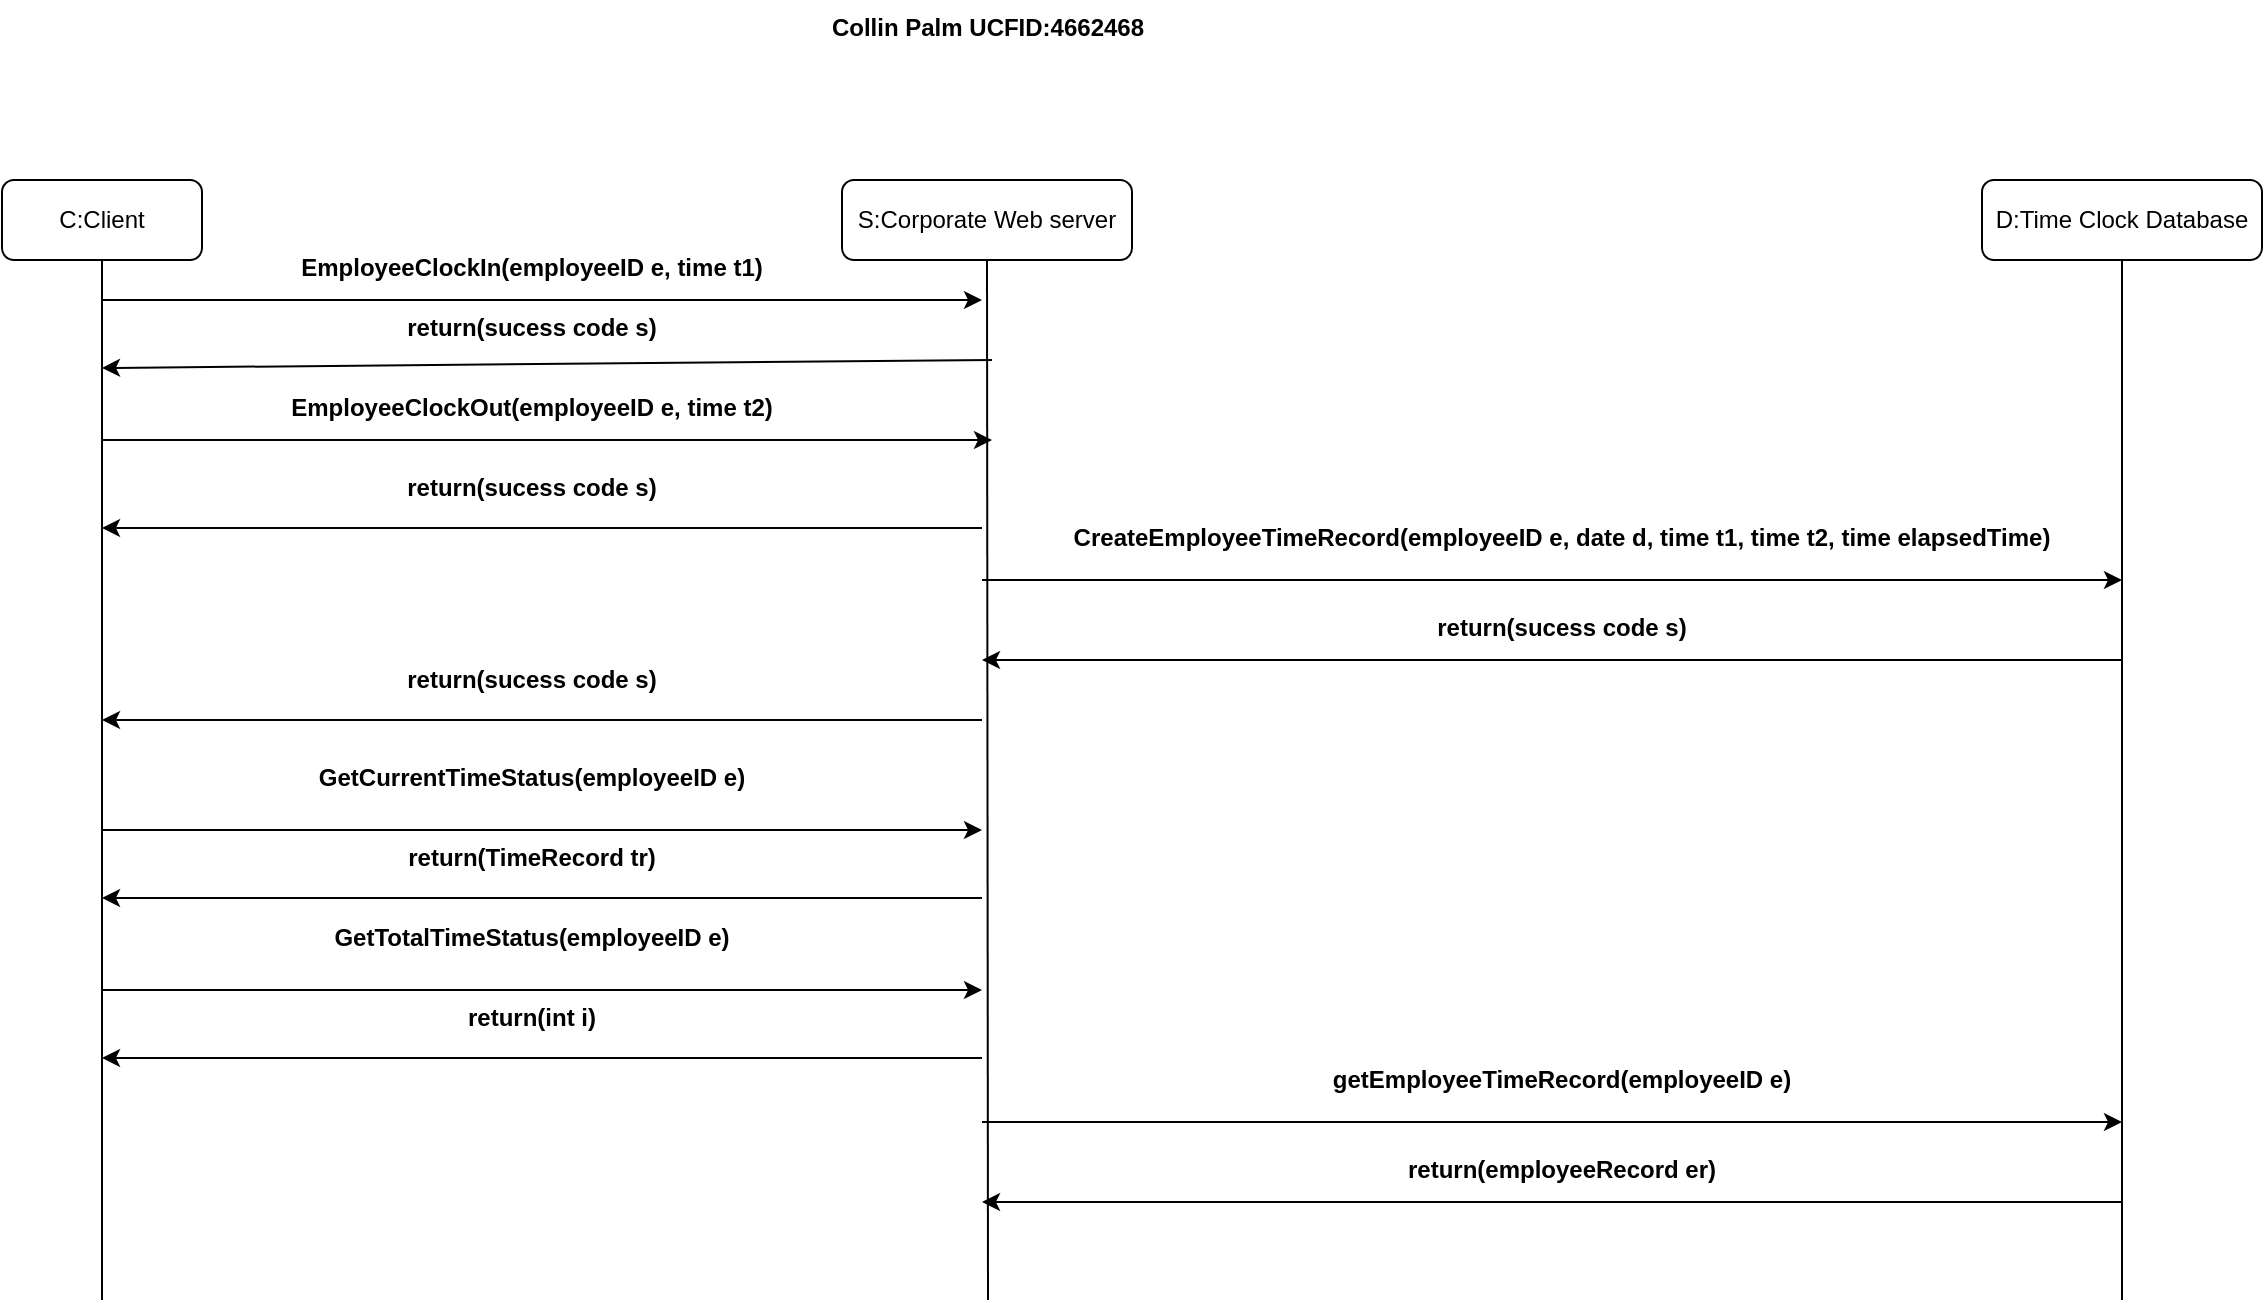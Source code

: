 <mxfile version="20.3.3" type="github">
  <diagram id="CslgPmcmwdVkwZHx8b5c" name="Page-1">
    <mxGraphModel dx="1422" dy="780" grid="1" gridSize="10" guides="1" tooltips="1" connect="1" arrows="1" fold="1" page="1" pageScale="1" pageWidth="850" pageHeight="1100" math="0" shadow="0">
      <root>
        <mxCell id="0" />
        <mxCell id="1" parent="0" />
        <mxCell id="hbxsilxib6MLBgu_tOjK-1" value="C:Client" style="rounded=1;whiteSpace=wrap;html=1;" vertex="1" parent="1">
          <mxGeometry x="100" y="120" width="100" height="40" as="geometry" />
        </mxCell>
        <mxCell id="hbxsilxib6MLBgu_tOjK-2" value="S:Corporate Web server" style="rounded=1;whiteSpace=wrap;html=1;" vertex="1" parent="1">
          <mxGeometry x="520" y="120" width="145" height="40" as="geometry" />
        </mxCell>
        <mxCell id="hbxsilxib6MLBgu_tOjK-3" value="D:Time Clock Database" style="rounded=1;whiteSpace=wrap;html=1;" vertex="1" parent="1">
          <mxGeometry x="1090" y="120" width="140" height="40" as="geometry" />
        </mxCell>
        <mxCell id="hbxsilxib6MLBgu_tOjK-4" value="" style="endArrow=none;html=1;rounded=0;entryX=0.5;entryY=1;entryDx=0;entryDy=0;" edge="1" parent="1" target="hbxsilxib6MLBgu_tOjK-1">
          <mxGeometry width="50" height="50" relative="1" as="geometry">
            <mxPoint x="150" y="680" as="sourcePoint" />
            <mxPoint x="450" y="370" as="targetPoint" />
          </mxGeometry>
        </mxCell>
        <mxCell id="hbxsilxib6MLBgu_tOjK-5" value="" style="endArrow=none;html=1;rounded=0;entryX=0.5;entryY=1;entryDx=0;entryDy=0;" edge="1" parent="1" target="hbxsilxib6MLBgu_tOjK-2">
          <mxGeometry width="50" height="50" relative="1" as="geometry">
            <mxPoint x="593" y="680" as="sourcePoint" />
            <mxPoint x="610" y="200" as="targetPoint" />
          </mxGeometry>
        </mxCell>
        <mxCell id="hbxsilxib6MLBgu_tOjK-6" value="" style="endArrow=none;html=1;rounded=0;entryX=0.5;entryY=1;entryDx=0;entryDy=0;" edge="1" parent="1" target="hbxsilxib6MLBgu_tOjK-3">
          <mxGeometry width="50" height="50" relative="1" as="geometry">
            <mxPoint x="1160" y="680" as="sourcePoint" />
            <mxPoint x="1190" y="230" as="targetPoint" />
          </mxGeometry>
        </mxCell>
        <mxCell id="hbxsilxib6MLBgu_tOjK-7" value="" style="endArrow=classic;html=1;rounded=0;" edge="1" parent="1">
          <mxGeometry width="50" height="50" relative="1" as="geometry">
            <mxPoint x="150" y="180" as="sourcePoint" />
            <mxPoint x="590" y="180" as="targetPoint" />
          </mxGeometry>
        </mxCell>
        <mxCell id="hbxsilxib6MLBgu_tOjK-9" value="EmployeeClockIn(employeeID e, time t1)" style="text;align=center;fontStyle=1;verticalAlign=middle;spacingLeft=3;spacingRight=3;strokeColor=none;rotatable=0;points=[[0,0.5],[1,0.5]];portConstraint=eastwest;" vertex="1" parent="1">
          <mxGeometry x="320" y="150" width="90" height="26" as="geometry" />
        </mxCell>
        <mxCell id="hbxsilxib6MLBgu_tOjK-10" value="" style="endArrow=classic;html=1;rounded=0;" edge="1" parent="1">
          <mxGeometry width="50" height="50" relative="1" as="geometry">
            <mxPoint x="150" y="250" as="sourcePoint" />
            <mxPoint x="595" y="250" as="targetPoint" />
            <Array as="points">
              <mxPoint x="355" y="250" />
            </Array>
          </mxGeometry>
        </mxCell>
        <mxCell id="hbxsilxib6MLBgu_tOjK-12" value="EmployeeClockOut(employeeID e, time t2)" style="text;align=center;fontStyle=1;verticalAlign=middle;spacingLeft=3;spacingRight=3;strokeColor=none;rotatable=0;points=[[0,0.5],[1,0.5]];portConstraint=eastwest;" vertex="1" parent="1">
          <mxGeometry x="325" y="220" width="80" height="26" as="geometry" />
        </mxCell>
        <mxCell id="hbxsilxib6MLBgu_tOjK-13" value="" style="endArrow=classic;html=1;rounded=0;" edge="1" parent="1">
          <mxGeometry width="50" height="50" relative="1" as="geometry">
            <mxPoint x="590" y="320" as="sourcePoint" />
            <mxPoint x="1160" y="320" as="targetPoint" />
          </mxGeometry>
        </mxCell>
        <mxCell id="hbxsilxib6MLBgu_tOjK-14" value="CreateEmployeeTimeRecord(employeeID e, date d, time t1, time t2, time elapsedTime)" style="text;align=center;fontStyle=1;verticalAlign=middle;spacingLeft=3;spacingRight=3;strokeColor=none;rotatable=0;points=[[0,0.5],[1,0.5]];portConstraint=eastwest;" vertex="1" parent="1">
          <mxGeometry x="830" y="280" width="100" height="36" as="geometry" />
        </mxCell>
        <mxCell id="hbxsilxib6MLBgu_tOjK-15" value="" style="endArrow=classic;html=1;rounded=0;" edge="1" parent="1">
          <mxGeometry width="50" height="50" relative="1" as="geometry">
            <mxPoint x="1160" y="360" as="sourcePoint" />
            <mxPoint x="590" y="360" as="targetPoint" />
          </mxGeometry>
        </mxCell>
        <mxCell id="hbxsilxib6MLBgu_tOjK-16" value="return(sucess code s)" style="text;align=center;fontStyle=1;verticalAlign=middle;spacingLeft=3;spacingRight=3;strokeColor=none;rotatable=0;points=[[0,0.5],[1,0.5]];portConstraint=eastwest;" vertex="1" parent="1">
          <mxGeometry x="840" y="330" width="80" height="26" as="geometry" />
        </mxCell>
        <mxCell id="hbxsilxib6MLBgu_tOjK-17" value="" style="endArrow=classic;html=1;rounded=0;" edge="1" parent="1">
          <mxGeometry width="50" height="50" relative="1" as="geometry">
            <mxPoint x="590" y="390" as="sourcePoint" />
            <mxPoint x="150" y="390" as="targetPoint" />
          </mxGeometry>
        </mxCell>
        <mxCell id="hbxsilxib6MLBgu_tOjK-18" value="return(sucess code s)" style="text;align=center;fontStyle=1;verticalAlign=middle;spacingLeft=3;spacingRight=3;strokeColor=none;rotatable=0;points=[[0,0.5],[1,0.5]];portConstraint=eastwest;" vertex="1" parent="1">
          <mxGeometry x="325" y="356" width="80" height="26" as="geometry" />
        </mxCell>
        <mxCell id="hbxsilxib6MLBgu_tOjK-19" value="" style="endArrow=classic;html=1;rounded=0;" edge="1" parent="1">
          <mxGeometry width="50" height="50" relative="1" as="geometry">
            <mxPoint x="595" y="210" as="sourcePoint" />
            <mxPoint x="150" y="214" as="targetPoint" />
          </mxGeometry>
        </mxCell>
        <mxCell id="hbxsilxib6MLBgu_tOjK-20" value="return(sucess code s)" style="text;align=center;fontStyle=1;verticalAlign=middle;spacingLeft=3;spacingRight=3;strokeColor=none;rotatable=0;points=[[0,0.5],[1,0.5]];portConstraint=eastwest;" vertex="1" parent="1">
          <mxGeometry x="325" y="180" width="80" height="26" as="geometry" />
        </mxCell>
        <mxCell id="hbxsilxib6MLBgu_tOjK-23" value="" style="endArrow=classic;html=1;rounded=0;" edge="1" parent="1">
          <mxGeometry width="50" height="50" relative="1" as="geometry">
            <mxPoint x="590" y="294" as="sourcePoint" />
            <mxPoint x="150" y="294" as="targetPoint" />
          </mxGeometry>
        </mxCell>
        <mxCell id="hbxsilxib6MLBgu_tOjK-24" value="return(sucess code s)" style="text;align=center;fontStyle=1;verticalAlign=middle;spacingLeft=3;spacingRight=3;strokeColor=none;rotatable=0;points=[[0,0.5],[1,0.5]];portConstraint=eastwest;" vertex="1" parent="1">
          <mxGeometry x="325" y="260" width="80" height="26" as="geometry" />
        </mxCell>
        <mxCell id="hbxsilxib6MLBgu_tOjK-25" value="" style="endArrow=classic;html=1;rounded=0;" edge="1" parent="1">
          <mxGeometry width="50" height="50" relative="1" as="geometry">
            <mxPoint x="150" y="445" as="sourcePoint" />
            <mxPoint x="590" y="445" as="targetPoint" />
          </mxGeometry>
        </mxCell>
        <mxCell id="hbxsilxib6MLBgu_tOjK-26" value="GetCurrentTimeStatus(employeeID e)" style="text;align=center;fontStyle=1;verticalAlign=middle;spacingLeft=3;spacingRight=3;strokeColor=none;rotatable=0;points=[[0,0.5],[1,0.5]];portConstraint=eastwest;" vertex="1" parent="1">
          <mxGeometry x="325" y="405" width="80" height="26" as="geometry" />
        </mxCell>
        <mxCell id="hbxsilxib6MLBgu_tOjK-27" value="" style="endArrow=classic;html=1;rounded=0;" edge="1" parent="1">
          <mxGeometry width="50" height="50" relative="1" as="geometry">
            <mxPoint x="590" y="479" as="sourcePoint" />
            <mxPoint x="150" y="479" as="targetPoint" />
          </mxGeometry>
        </mxCell>
        <mxCell id="hbxsilxib6MLBgu_tOjK-28" value="return(TimeRecord tr)" style="text;align=center;fontStyle=1;verticalAlign=middle;spacingLeft=3;spacingRight=3;strokeColor=none;rotatable=0;points=[[0,0.5],[1,0.5]];portConstraint=eastwest;" vertex="1" parent="1">
          <mxGeometry x="325" y="445" width="80" height="26" as="geometry" />
        </mxCell>
        <mxCell id="hbxsilxib6MLBgu_tOjK-29" value="" style="endArrow=classic;html=1;rounded=0;" edge="1" parent="1">
          <mxGeometry width="50" height="50" relative="1" as="geometry">
            <mxPoint x="150" y="525" as="sourcePoint" />
            <mxPoint x="590" y="525" as="targetPoint" />
          </mxGeometry>
        </mxCell>
        <mxCell id="hbxsilxib6MLBgu_tOjK-30" value="GetTotalTimeStatus(employeeID e)" style="text;align=center;fontStyle=1;verticalAlign=middle;spacingLeft=3;spacingRight=3;strokeColor=none;rotatable=0;points=[[0,0.5],[1,0.5]];portConstraint=eastwest;" vertex="1" parent="1">
          <mxGeometry x="325" y="485" width="80" height="26" as="geometry" />
        </mxCell>
        <mxCell id="hbxsilxib6MLBgu_tOjK-31" value="" style="endArrow=classic;html=1;rounded=0;" edge="1" parent="1">
          <mxGeometry width="50" height="50" relative="1" as="geometry">
            <mxPoint x="590" y="559" as="sourcePoint" />
            <mxPoint x="150" y="559" as="targetPoint" />
          </mxGeometry>
        </mxCell>
        <mxCell id="hbxsilxib6MLBgu_tOjK-32" value="return(int i)" style="text;align=center;fontStyle=1;verticalAlign=middle;spacingLeft=3;spacingRight=3;strokeColor=none;rotatable=0;points=[[0,0.5],[1,0.5]];portConstraint=eastwest;" vertex="1" parent="1">
          <mxGeometry x="325" y="525" width="80" height="26" as="geometry" />
        </mxCell>
        <mxCell id="hbxsilxib6MLBgu_tOjK-33" value="" style="endArrow=classic;html=1;rounded=0;" edge="1" parent="1">
          <mxGeometry width="50" height="50" relative="1" as="geometry">
            <mxPoint x="590" y="591" as="sourcePoint" />
            <mxPoint x="1160" y="591" as="targetPoint" />
          </mxGeometry>
        </mxCell>
        <mxCell id="hbxsilxib6MLBgu_tOjK-34" value="getEmployeeTimeRecord(employeeID e)" style="text;align=center;fontStyle=1;verticalAlign=middle;spacingLeft=3;spacingRight=3;strokeColor=none;rotatable=0;points=[[0,0.5],[1,0.5]];portConstraint=eastwest;" vertex="1" parent="1">
          <mxGeometry x="830" y="551" width="100" height="36" as="geometry" />
        </mxCell>
        <mxCell id="hbxsilxib6MLBgu_tOjK-35" value="" style="endArrow=classic;html=1;rounded=0;" edge="1" parent="1">
          <mxGeometry width="50" height="50" relative="1" as="geometry">
            <mxPoint x="1160" y="631" as="sourcePoint" />
            <mxPoint x="590" y="631" as="targetPoint" />
          </mxGeometry>
        </mxCell>
        <mxCell id="hbxsilxib6MLBgu_tOjK-36" value="return(employeeRecord er)" style="text;align=center;fontStyle=1;verticalAlign=middle;spacingLeft=3;spacingRight=3;strokeColor=none;rotatable=0;points=[[0,0.5],[1,0.5]];portConstraint=eastwest;" vertex="1" parent="1">
          <mxGeometry x="840" y="601" width="80" height="26" as="geometry" />
        </mxCell>
        <mxCell id="hbxsilxib6MLBgu_tOjK-37" value="Collin Palm UCFID:4662468" style="text;align=center;fontStyle=1;verticalAlign=middle;spacingLeft=3;spacingRight=3;strokeColor=none;rotatable=0;points=[[0,0.5],[1,0.5]];portConstraint=eastwest;" vertex="1" parent="1">
          <mxGeometry x="553" y="30" width="80" height="26" as="geometry" />
        </mxCell>
      </root>
    </mxGraphModel>
  </diagram>
</mxfile>
